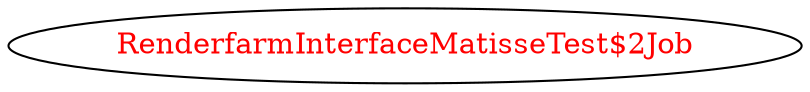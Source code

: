 digraph dependencyGraph {
 concentrate=true;
 ranksep="2.0";
 rankdir="LR"; 
 splines="ortho";
"RenderfarmInterfaceMatisseTest$2Job" [fontcolor="red"];
}